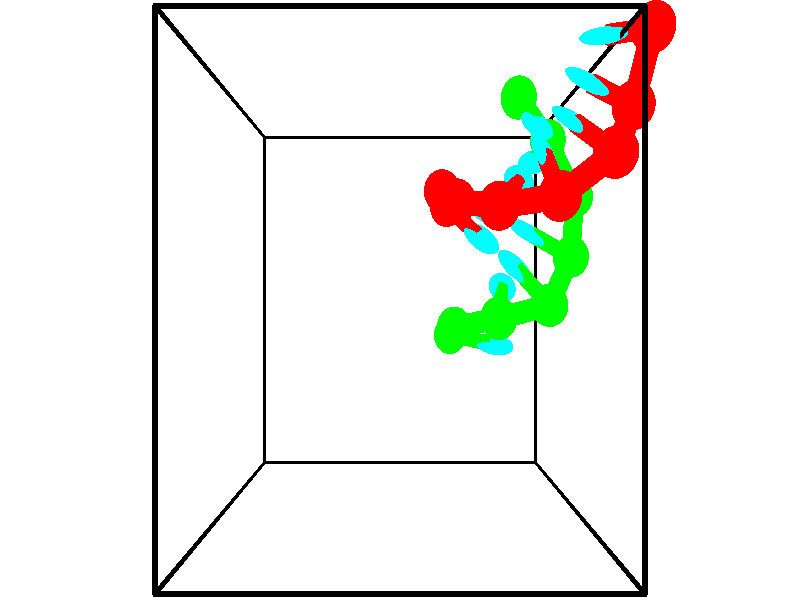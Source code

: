 // switches for output
#declare DRAW_BASES = 1; // possible values are 0, 1; only relevant for DNA ribbons
#declare DRAW_BASES_TYPE = 3; // possible values are 1, 2, 3; only relevant for DNA ribbons
#declare DRAW_FOG = 0; // set to 1 to enable fog

#include "colors.inc"

#include "transforms.inc"
background { rgb <1, 1, 1>}

#default {
   normal{
       ripples 0.25
       frequency 0.20
       turbulence 0.2
       lambda 5
   }
	finish {
		phong 0.1
		phong_size 40.
	}
}

// original window dimensions: 1024x640


// camera settings

camera {
	sky <-0, 1, 0>
	up <-0, 1, 0>
	right 1.6 * <1, 0, 0>
	location <2.5, 2.5, 11.1562>
	look_at <2.5, 2.5, 2.5>
	direction <0, 0, -8.6562>
	angle 67.0682
}


# declare cpy_camera_pos = <2.5, 2.5, 11.1562>;
# if (DRAW_FOG = 1)
fog {
	fog_type 2
	up vnormalize(cpy_camera_pos)
	color rgbt<1,1,1,0.3>
	distance 1e-5
	fog_alt 3e-3
	fog_offset 4
}
# end


// LIGHTS

# declare lum = 6;
global_settings {
	ambient_light rgb lum * <0.05, 0.05, 0.05>
	max_trace_level 15
}# declare cpy_direct_light_amount = 0.25;
light_source
{	1000 * <-1, -1, 1>,
	rgb lum * cpy_direct_light_amount
	parallel
}

light_source
{	1000 * <1, 1, -1>,
	rgb lum * cpy_direct_light_amount
	parallel
}

// strand 0

// nucleotide -1

// particle -1
sphere {
	<5.503565, 5.194460, 3.998239> 0.250000
	pigment { color rgbt <1,0,0,0> }
	no_shadow
}
cylinder {
	<5.129822, 5.107050, 4.110825>,  <4.905576, 5.054604, 4.178376>, 0.100000
	pigment { color rgbt <1,0,0,0> }
	no_shadow
}
cylinder {
	<5.129822, 5.107050, 4.110825>,  <5.503565, 5.194460, 3.998239>, 0.100000
	pigment { color rgbt <1,0,0,0> }
	no_shadow
}

// particle -1
sphere {
	<5.129822, 5.107050, 4.110825> 0.100000
	pigment { color rgbt <1,0,0,0> }
	no_shadow
}
sphere {
	0, 1
	scale<0.080000,0.200000,0.300000>
	matrix <0.097162, -0.916192, -0.388782,
		0.342834, -0.335914, 0.877284,
		-0.934358, -0.218526, 0.281463,
		4.849514, 5.041492, 4.195263>
	pigment { color rgbt <0,1,1,0> }
	no_shadow
}
cylinder {
	<5.336716, 4.471722, 3.819573>,  <5.503565, 5.194460, 3.998239>, 0.130000
	pigment { color rgbt <1,0,0,0> }
	no_shadow
}

// nucleotide -1

// particle -1
sphere {
	<5.336716, 4.471722, 3.819573> 0.250000
	pigment { color rgbt <1,0,0,0> }
	no_shadow
}
cylinder {
	<4.973976, 4.568377, 3.957695>,  <4.756332, 4.626369, 4.040568>, 0.100000
	pigment { color rgbt <1,0,0,0> }
	no_shadow
}
cylinder {
	<4.973976, 4.568377, 3.957695>,  <5.336716, 4.471722, 3.819573>, 0.100000
	pigment { color rgbt <1,0,0,0> }
	no_shadow
}

// particle -1
sphere {
	<4.973976, 4.568377, 3.957695> 0.100000
	pigment { color rgbt <1,0,0,0> }
	no_shadow
}
sphere {
	0, 1
	scale<0.080000,0.200000,0.300000>
	matrix <-0.387650, -0.799737, -0.458419,
		0.165383, -0.549575, 0.818912,
		-0.906849, 0.241637, 0.345305,
		4.701921, 4.640868, 4.061286>
	pigment { color rgbt <0,1,1,0> }
	no_shadow
}
cylinder {
	<4.964106, 3.905509, 4.265950>,  <5.336716, 4.471722, 3.819573>, 0.130000
	pigment { color rgbt <1,0,0,0> }
	no_shadow
}

// nucleotide -1

// particle -1
sphere {
	<4.964106, 3.905509, 4.265950> 0.250000
	pigment { color rgbt <1,0,0,0> }
	no_shadow
}
cylinder {
	<4.746960, 4.138163, 4.023627>,  <4.616672, 4.277754, 3.878234>, 0.100000
	pigment { color rgbt <1,0,0,0> }
	no_shadow
}
cylinder {
	<4.746960, 4.138163, 4.023627>,  <4.964106, 3.905509, 4.265950>, 0.100000
	pigment { color rgbt <1,0,0,0> }
	no_shadow
}

// particle -1
sphere {
	<4.746960, 4.138163, 4.023627> 0.100000
	pigment { color rgbt <1,0,0,0> }
	no_shadow
}
sphere {
	0, 1
	scale<0.080000,0.200000,0.300000>
	matrix <-0.357209, -0.812763, -0.460236,
		-0.760065, -0.033446, 0.648986,
		-0.542865, 0.581633, -0.605806,
		4.584100, 4.312653, 3.841885>
	pigment { color rgbt <0,1,1,0> }
	no_shadow
}
cylinder {
	<4.363697, 3.510003, 4.123606>,  <4.964106, 3.905509, 4.265950>, 0.130000
	pigment { color rgbt <1,0,0,0> }
	no_shadow
}

// nucleotide -1

// particle -1
sphere {
	<4.363697, 3.510003, 4.123606> 0.250000
	pigment { color rgbt <1,0,0,0> }
	no_shadow
}
cylinder {
	<4.321308, 3.803598, 3.855268>,  <4.295875, 3.979756, 3.694266>, 0.100000
	pigment { color rgbt <1,0,0,0> }
	no_shadow
}
cylinder {
	<4.321308, 3.803598, 3.855268>,  <4.363697, 3.510003, 4.123606>, 0.100000
	pigment { color rgbt <1,0,0,0> }
	no_shadow
}

// particle -1
sphere {
	<4.321308, 3.803598, 3.855268> 0.100000
	pigment { color rgbt <1,0,0,0> }
	no_shadow
}
sphere {
	0, 1
	scale<0.080000,0.200000,0.300000>
	matrix <-0.595043, -0.587325, -0.548611,
		-0.796677, 0.341044, 0.498994,
		-0.105971, 0.733988, -0.670844,
		4.289517, 4.023795, 3.654015>
	pigment { color rgbt <0,1,1,0> }
	no_shadow
}
cylinder {
	<3.697958, 3.447941, 3.870986>,  <4.363697, 3.510003, 4.123606>, 0.130000
	pigment { color rgbt <1,0,0,0> }
	no_shadow
}

// nucleotide -1

// particle -1
sphere {
	<3.697958, 3.447941, 3.870986> 0.250000
	pigment { color rgbt <1,0,0,0> }
	no_shadow
}
cylinder {
	<3.892876, 3.638685, 3.578371>,  <4.009826, 3.753132, 3.402802>, 0.100000
	pigment { color rgbt <1,0,0,0> }
	no_shadow
}
cylinder {
	<3.892876, 3.638685, 3.578371>,  <3.697958, 3.447941, 3.870986>, 0.100000
	pigment { color rgbt <1,0,0,0> }
	no_shadow
}

// particle -1
sphere {
	<3.892876, 3.638685, 3.578371> 0.100000
	pigment { color rgbt <1,0,0,0> }
	no_shadow
}
sphere {
	0, 1
	scale<0.080000,0.200000,0.300000>
	matrix <-0.412875, -0.612364, -0.674200,
		-0.769467, 0.630567, -0.101517,
		0.487294, 0.476861, -0.731539,
		4.039064, 3.781744, 3.358909>
	pigment { color rgbt <0,1,1,0> }
	no_shadow
}
cylinder {
	<3.227303, 3.554189, 3.369066>,  <3.697958, 3.447941, 3.870986>, 0.130000
	pigment { color rgbt <1,0,0,0> }
	no_shadow
}

// nucleotide -1

// particle -1
sphere {
	<3.227303, 3.554189, 3.369066> 0.250000
	pigment { color rgbt <1,0,0,0> }
	no_shadow
}
cylinder {
	<3.575787, 3.597303, 3.177494>,  <3.784877, 3.623172, 3.062551>, 0.100000
	pigment { color rgbt <1,0,0,0> }
	no_shadow
}
cylinder {
	<3.575787, 3.597303, 3.177494>,  <3.227303, 3.554189, 3.369066>, 0.100000
	pigment { color rgbt <1,0,0,0> }
	no_shadow
}

// particle -1
sphere {
	<3.575787, 3.597303, 3.177494> 0.100000
	pigment { color rgbt <1,0,0,0> }
	no_shadow
}
sphere {
	0, 1
	scale<0.080000,0.200000,0.300000>
	matrix <-0.374322, -0.485337, -0.790146,
		-0.317609, 0.867658, -0.382485,
		0.871210, 0.107785, -0.478931,
		3.837150, 3.629639, 3.033815>
	pigment { color rgbt <0,1,1,0> }
	no_shadow
}
cylinder {
	<3.083586, 3.762827, 2.758482>,  <3.227303, 3.554189, 3.369066>, 0.130000
	pigment { color rgbt <1,0,0,0> }
	no_shadow
}

// nucleotide -1

// particle -1
sphere {
	<3.083586, 3.762827, 2.758482> 0.250000
	pigment { color rgbt <1,0,0,0> }
	no_shadow
}
cylinder {
	<3.459465, 3.638315, 2.701808>,  <3.684992, 3.563608, 2.667803>, 0.100000
	pigment { color rgbt <1,0,0,0> }
	no_shadow
}
cylinder {
	<3.459465, 3.638315, 2.701808>,  <3.083586, 3.762827, 2.758482>, 0.100000
	pigment { color rgbt <1,0,0,0> }
	no_shadow
}

// particle -1
sphere {
	<3.459465, 3.638315, 2.701808> 0.100000
	pigment { color rgbt <1,0,0,0> }
	no_shadow
}
sphere {
	0, 1
	scale<0.080000,0.200000,0.300000>
	matrix <-0.298710, -0.545231, -0.783259,
		0.166562, 0.778349, -0.605334,
		0.939696, -0.311281, -0.141686,
		3.741374, 3.544931, 2.659302>
	pigment { color rgbt <0,1,1,0> }
	no_shadow
}
cylinder {
	<3.203582, 3.669071, 2.041790>,  <3.083586, 3.762827, 2.758482>, 0.130000
	pigment { color rgbt <1,0,0,0> }
	no_shadow
}

// nucleotide -1

// particle -1
sphere {
	<3.203582, 3.669071, 2.041790> 0.250000
	pigment { color rgbt <1,0,0,0> }
	no_shadow
}
cylinder {
	<3.481426, 3.431238, 2.203771>,  <3.648133, 3.288538, 2.300959>, 0.100000
	pigment { color rgbt <1,0,0,0> }
	no_shadow
}
cylinder {
	<3.481426, 3.431238, 2.203771>,  <3.203582, 3.669071, 2.041790>, 0.100000
	pigment { color rgbt <1,0,0,0> }
	no_shadow
}

// particle -1
sphere {
	<3.481426, 3.431238, 2.203771> 0.100000
	pigment { color rgbt <1,0,0,0> }
	no_shadow
}
sphere {
	0, 1
	scale<0.080000,0.200000,0.300000>
	matrix <-0.187879, -0.693314, -0.695714,
		0.694418, 0.407169, -0.593294,
		0.694612, -0.594583, 0.404951,
		3.689810, 3.252863, 2.325256>
	pigment { color rgbt <0,1,1,0> }
	no_shadow
}
// strand 1

// nucleotide -1

// particle -1
sphere {
	<3.287335, 2.037629, 1.615315> 0.250000
	pigment { color rgbt <0,1,0,0> }
	no_shadow
}
cylinder {
	<3.672829, 1.974598, 1.701465>,  <3.904125, 1.936779, 1.753156>, 0.100000
	pigment { color rgbt <0,1,0,0> }
	no_shadow
}
cylinder {
	<3.672829, 1.974598, 1.701465>,  <3.287335, 2.037629, 1.615315>, 0.100000
	pigment { color rgbt <0,1,0,0> }
	no_shadow
}

// particle -1
sphere {
	<3.672829, 1.974598, 1.701465> 0.100000
	pigment { color rgbt <0,1,0,0> }
	no_shadow
}
sphere {
	0, 1
	scale<0.080000,0.200000,0.300000>
	matrix <0.012128, 0.832085, 0.554515,
		-0.266591, -0.531793, 0.803819,
		0.963733, -0.157578, 0.215376,
		3.961949, 1.927325, 1.766078>
	pigment { color rgbt <0,1,1,0> }
	no_shadow
}
cylinder {
	<3.289145, 2.170808, 2.373150>,  <3.287335, 2.037629, 1.615315>, 0.130000
	pigment { color rgbt <0,1,0,0> }
	no_shadow
}

// nucleotide -1

// particle -1
sphere {
	<3.289145, 2.170808, 2.373150> 0.250000
	pigment { color rgbt <0,1,0,0> }
	no_shadow
}
cylinder {
	<3.651451, 2.209305, 2.208068>,  <3.868835, 2.232403, 2.109019>, 0.100000
	pigment { color rgbt <0,1,0,0> }
	no_shadow
}
cylinder {
	<3.651451, 2.209305, 2.208068>,  <3.289145, 2.170808, 2.373150>, 0.100000
	pigment { color rgbt <0,1,0,0> }
	no_shadow
}

// particle -1
sphere {
	<3.651451, 2.209305, 2.208068> 0.100000
	pigment { color rgbt <0,1,0,0> }
	no_shadow
}
sphere {
	0, 1
	scale<0.080000,0.200000,0.300000>
	matrix <0.150620, 0.837172, 0.525792,
		0.396109, -0.538406, 0.743786,
		0.905766, 0.096242, -0.412706,
		3.923181, 2.238178, 2.084256>
	pigment { color rgbt <0,1,1,0> }
	no_shadow
}
cylinder {
	<3.855360, 2.290598, 2.865880>,  <3.289145, 2.170808, 2.373150>, 0.130000
	pigment { color rgbt <0,1,0,0> }
	no_shadow
}

// nucleotide -1

// particle -1
sphere {
	<3.855360, 2.290598, 2.865880> 0.250000
	pigment { color rgbt <0,1,0,0> }
	no_shadow
}
cylinder {
	<3.938820, 2.501698, 2.536531>,  <3.988896, 2.628359, 2.338922>, 0.100000
	pigment { color rgbt <0,1,0,0> }
	no_shadow
}
cylinder {
	<3.938820, 2.501698, 2.536531>,  <3.855360, 2.290598, 2.865880>, 0.100000
	pigment { color rgbt <0,1,0,0> }
	no_shadow
}

// particle -1
sphere {
	<3.938820, 2.501698, 2.536531> 0.100000
	pigment { color rgbt <0,1,0,0> }
	no_shadow
}
sphere {
	0, 1
	scale<0.080000,0.200000,0.300000>
	matrix <0.147273, 0.815347, 0.559928,
		0.966838, -0.238090, 0.092399,
		0.208651, 0.527752, -0.823373,
		4.001415, 2.660024, 2.289520>
	pigment { color rgbt <0,1,1,0> }
	no_shadow
}
cylinder {
	<4.559896, 2.440247, 2.838496>,  <3.855360, 2.290598, 2.865880>, 0.130000
	pigment { color rgbt <0,1,0,0> }
	no_shadow
}

// nucleotide -1

// particle -1
sphere {
	<4.559896, 2.440247, 2.838496> 0.250000
	pigment { color rgbt <0,1,0,0> }
	no_shadow
}
cylinder {
	<4.321960, 2.703024, 2.653198>,  <4.179200, 2.860690, 2.542020>, 0.100000
	pigment { color rgbt <0,1,0,0> }
	no_shadow
}
cylinder {
	<4.321960, 2.703024, 2.653198>,  <4.559896, 2.440247, 2.838496>, 0.100000
	pigment { color rgbt <0,1,0,0> }
	no_shadow
}

// particle -1
sphere {
	<4.321960, 2.703024, 2.653198> 0.100000
	pigment { color rgbt <0,1,0,0> }
	no_shadow
}
sphere {
	0, 1
	scale<0.080000,0.200000,0.300000>
	matrix <0.359979, 0.732969, 0.577210,
		0.718738, 0.176588, -0.672483,
		-0.594837, 0.656942, -0.463245,
		4.143509, 2.900107, 2.514225>
	pigment { color rgbt <0,1,1,0> }
	no_shadow
}
cylinder {
	<4.942830, 3.015235, 2.520201>,  <4.559896, 2.440247, 2.838496>, 0.130000
	pigment { color rgbt <0,1,0,0> }
	no_shadow
}

// nucleotide -1

// particle -1
sphere {
	<4.942830, 3.015235, 2.520201> 0.250000
	pigment { color rgbt <0,1,0,0> }
	no_shadow
}
cylinder {
	<4.580276, 3.179869, 2.558289>,  <4.362744, 3.278649, 2.581142>, 0.100000
	pigment { color rgbt <0,1,0,0> }
	no_shadow
}
cylinder {
	<4.580276, 3.179869, 2.558289>,  <4.942830, 3.015235, 2.520201>, 0.100000
	pigment { color rgbt <0,1,0,0> }
	no_shadow
}

// particle -1
sphere {
	<4.580276, 3.179869, 2.558289> 0.100000
	pigment { color rgbt <0,1,0,0> }
	no_shadow
}
sphere {
	0, 1
	scale<0.080000,0.200000,0.300000>
	matrix <0.407880, 0.793903, 0.450947,
		0.110007, 0.447569, -0.887457,
		-0.906384, 0.411583, 0.095220,
		4.308361, 3.303344, 2.586855>
	pigment { color rgbt <0,1,1,0> }
	no_shadow
}
cylinder {
	<5.020931, 3.738069, 2.453400>,  <4.942830, 3.015235, 2.520201>, 0.130000
	pigment { color rgbt <0,1,0,0> }
	no_shadow
}

// nucleotide -1

// particle -1
sphere {
	<5.020931, 3.738069, 2.453400> 0.250000
	pigment { color rgbt <0,1,0,0> }
	no_shadow
}
cylinder {
	<4.660286, 3.706512, 2.623516>,  <4.443899, 3.687579, 2.725585>, 0.100000
	pigment { color rgbt <0,1,0,0> }
	no_shadow
}
cylinder {
	<4.660286, 3.706512, 2.623516>,  <5.020931, 3.738069, 2.453400>, 0.100000
	pigment { color rgbt <0,1,0,0> }
	no_shadow
}

// particle -1
sphere {
	<4.660286, 3.706512, 2.623516> 0.100000
	pigment { color rgbt <0,1,0,0> }
	no_shadow
}
sphere {
	0, 1
	scale<0.080000,0.200000,0.300000>
	matrix <0.161983, 0.850096, 0.501097,
		-0.401068, 0.520685, -0.753679,
		-0.901613, -0.078891, 0.425289,
		4.389802, 3.682845, 2.751102>
	pigment { color rgbt <0,1,1,0> }
	no_shadow
}
cylinder {
	<4.638034, 4.423321, 2.426514>,  <5.020931, 3.738069, 2.453400>, 0.130000
	pigment { color rgbt <0,1,0,0> }
	no_shadow
}

// nucleotide -1

// particle -1
sphere {
	<4.638034, 4.423321, 2.426514> 0.250000
	pigment { color rgbt <0,1,0,0> }
	no_shadow
}
cylinder {
	<4.457024, 4.219798, 2.719454>,  <4.348417, 4.097684, 2.895218>, 0.100000
	pigment { color rgbt <0,1,0,0> }
	no_shadow
}
cylinder {
	<4.457024, 4.219798, 2.719454>,  <4.638034, 4.423321, 2.426514>, 0.100000
	pigment { color rgbt <0,1,0,0> }
	no_shadow
}

// particle -1
sphere {
	<4.457024, 4.219798, 2.719454> 0.100000
	pigment { color rgbt <0,1,0,0> }
	no_shadow
}
sphere {
	0, 1
	scale<0.080000,0.200000,0.300000>
	matrix <-0.040427, 0.832110, 0.553135,
		-0.890834, 0.220701, -0.397122,
		-0.452527, -0.508806, 0.732350,
		4.321266, 4.067156, 2.939159>
	pigment { color rgbt <0,1,1,0> }
	no_shadow
}
cylinder {
	<4.171667, 4.874567, 2.654526>,  <4.638034, 4.423321, 2.426514>, 0.130000
	pigment { color rgbt <0,1,0,0> }
	no_shadow
}

// nucleotide -1

// particle -1
sphere {
	<4.171667, 4.874567, 2.654526> 0.250000
	pigment { color rgbt <0,1,0,0> }
	no_shadow
}
cylinder {
	<4.251953, 4.619055, 2.951624>,  <4.300125, 4.465747, 3.129883>, 0.100000
	pigment { color rgbt <0,1,0,0> }
	no_shadow
}
cylinder {
	<4.251953, 4.619055, 2.951624>,  <4.171667, 4.874567, 2.654526>, 0.100000
	pigment { color rgbt <0,1,0,0> }
	no_shadow
}

// particle -1
sphere {
	<4.251953, 4.619055, 2.951624> 0.100000
	pigment { color rgbt <0,1,0,0> }
	no_shadow
}
sphere {
	0, 1
	scale<0.080000,0.200000,0.300000>
	matrix <0.232134, 0.767596, 0.597420,
		-0.951750, 0.052505, 0.302351,
		0.200716, -0.638780, 0.742747,
		4.312168, 4.427421, 3.174448>
	pigment { color rgbt <0,1,1,0> }
	no_shadow
}
// box output
cylinder {
	<0.000000, 0.000000, 0.000000>,  <5.000000, 0.000000, 0.000000>, 0.025000
	pigment { color rgbt <0,0,0,0> }
	no_shadow
}
cylinder {
	<0.000000, 0.000000, 0.000000>,  <0.000000, 5.000000, 0.000000>, 0.025000
	pigment { color rgbt <0,0,0,0> }
	no_shadow
}
cylinder {
	<0.000000, 0.000000, 0.000000>,  <0.000000, 0.000000, 5.000000>, 0.025000
	pigment { color rgbt <0,0,0,0> }
	no_shadow
}
cylinder {
	<5.000000, 5.000000, 5.000000>,  <0.000000, 5.000000, 5.000000>, 0.025000
	pigment { color rgbt <0,0,0,0> }
	no_shadow
}
cylinder {
	<5.000000, 5.000000, 5.000000>,  <5.000000, 0.000000, 5.000000>, 0.025000
	pigment { color rgbt <0,0,0,0> }
	no_shadow
}
cylinder {
	<5.000000, 5.000000, 5.000000>,  <5.000000, 5.000000, 0.000000>, 0.025000
	pigment { color rgbt <0,0,0,0> }
	no_shadow
}
cylinder {
	<0.000000, 0.000000, 5.000000>,  <0.000000, 5.000000, 5.000000>, 0.025000
	pigment { color rgbt <0,0,0,0> }
	no_shadow
}
cylinder {
	<0.000000, 0.000000, 5.000000>,  <5.000000, 0.000000, 5.000000>, 0.025000
	pigment { color rgbt <0,0,0,0> }
	no_shadow
}
cylinder {
	<5.000000, 5.000000, 0.000000>,  <0.000000, 5.000000, 0.000000>, 0.025000
	pigment { color rgbt <0,0,0,0> }
	no_shadow
}
cylinder {
	<5.000000, 5.000000, 0.000000>,  <5.000000, 0.000000, 0.000000>, 0.025000
	pigment { color rgbt <0,0,0,0> }
	no_shadow
}
cylinder {
	<5.000000, 0.000000, 5.000000>,  <5.000000, 0.000000, 0.000000>, 0.025000
	pigment { color rgbt <0,0,0,0> }
	no_shadow
}
cylinder {
	<0.000000, 5.000000, 0.000000>,  <0.000000, 5.000000, 5.000000>, 0.025000
	pigment { color rgbt <0,0,0,0> }
	no_shadow
}
// end of box output
